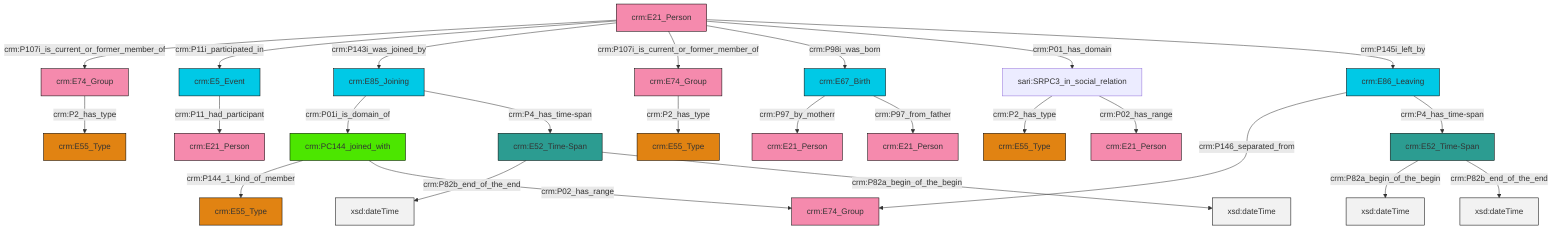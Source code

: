 graph TD
classDef Literal fill:#f2f2f2,stroke:#000000;
classDef CRM_Entity fill:#FFFFFF,stroke:#000000;
classDef Temporal_Entity fill:#00C9E6, stroke:#000000;
classDef Type fill:#E18312, stroke:#000000;
classDef Time-Span fill:#2C9C91, stroke:#000000;
classDef Appellation fill:#FFEB7F, stroke:#000000;
classDef Place fill:#008836, stroke:#000000;
classDef Persistent_Item fill:#B266B2, stroke:#000000;
classDef Conceptual_Object fill:#FFD700, stroke:#000000;
classDef Physical_Thing fill:#D2B48C, stroke:#000000;
classDef Actor fill:#f58aad, stroke:#000000;
classDef PC_Classes fill:#4ce600, stroke:#000000;
classDef Multi fill:#cccccc,stroke:#000000;

4["crm:E21_Person"]:::Actor -->|crm:P107i_is_current_or_former_member_of| 5["crm:E74_Group"]:::Actor
4["crm:E21_Person"]:::Actor -->|crm:P11i_participated_in| 8["crm:E5_Event"]:::Temporal_Entity
4["crm:E21_Person"]:::Actor -->|crm:P143i_was_joined_by| 9["crm:E85_Joining"]:::Temporal_Entity
4["crm:E21_Person"]:::Actor -->|crm:P107i_is_current_or_former_member_of| 10["crm:E74_Group"]:::Actor
5["crm:E74_Group"]:::Actor -->|crm:P2_has_type| 0["crm:E55_Type"]:::Type
6["crm:E86_Leaving"]:::Temporal_Entity -->|crm:P146_separated_from| 11["crm:E74_Group"]:::Actor
4["crm:E21_Person"]:::Actor -->|crm:P98i_was_born| 12["crm:E67_Birth"]:::Temporal_Entity
13["crm:E52_Time-Span"]:::Time-Span -->|crm:P82a_begin_of_the_begin| 14[xsd:dateTime]:::Literal
12["crm:E67_Birth"]:::Temporal_Entity -->|crm:P97_by_motherr| 16["crm:E21_Person"]:::Actor
6["crm:E86_Leaving"]:::Temporal_Entity -->|crm:P4_has_time-span| 13["crm:E52_Time-Span"]:::Time-Span
10["crm:E74_Group"]:::Actor -->|crm:P2_has_type| 2["crm:E55_Type"]:::Type
8["crm:E5_Event"]:::Temporal_Entity -->|crm:P11_had_participant| 17["crm:E21_Person"]:::Actor
12["crm:E67_Birth"]:::Temporal_Entity -->|crm:P97_from_father| 19["crm:E21_Person"]:::Actor
22["sari:SRPC3_in_social_relation"]:::Default -->|crm:P2_has_type| 25["crm:E55_Type"]:::Type
9["crm:E85_Joining"]:::Temporal_Entity -->|crm:P01i_is_domain_of| 26["crm:PC144_joined_with"]:::PC_Classes
26["crm:PC144_joined_with"]:::PC_Classes -->|crm:P144_1_kind_of_member| 28["crm:E55_Type"]:::Type
4["crm:E21_Person"]:::Actor -->|crm:P01_has_domain| 22["sari:SRPC3_in_social_relation"]:::Default
38["crm:E52_Time-Span"]:::Time-Span -->|crm:P82b_end_of_the_end| 39[xsd:dateTime]:::Literal
22["sari:SRPC3_in_social_relation"]:::Default -->|crm:P02_has_range| 30["crm:E21_Person"]:::Actor
9["crm:E85_Joining"]:::Temporal_Entity -->|crm:P4_has_time-span| 38["crm:E52_Time-Span"]:::Time-Span
13["crm:E52_Time-Span"]:::Time-Span -->|crm:P82b_end_of_the_end| 42[xsd:dateTime]:::Literal
4["crm:E21_Person"]:::Actor -->|crm:P145i_left_by| 6["crm:E86_Leaving"]:::Temporal_Entity
26["crm:PC144_joined_with"]:::PC_Classes -->|crm:P02_has_range| 11["crm:E74_Group"]:::Actor
38["crm:E52_Time-Span"]:::Time-Span -->|crm:P82a_begin_of_the_begin| 45[xsd:dateTime]:::Literal
